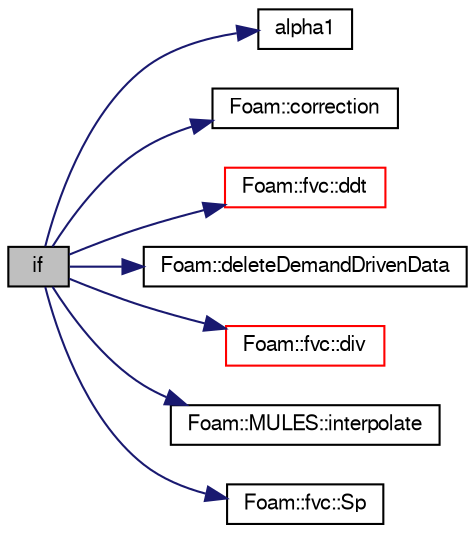 digraph "if"
{
  bgcolor="transparent";
  edge [fontname="FreeSans",fontsize="10",labelfontname="FreeSans",labelfontsize="10"];
  node [fontname="FreeSans",fontsize="10",shape=record];
  rankdir="LR";
  Node118 [label="if",height=0.2,width=0.4,color="black", fillcolor="grey75", style="filled", fontcolor="black"];
  Node118 -> Node119 [color="midnightblue",fontsize="10",style="solid",fontname="FreeSans"];
  Node119 [label="alpha1",height=0.2,width=0.4,color="black",URL="$a39119.html#aced3d8b3bb357ea9c4de0585cdc824ce"];
  Node118 -> Node120 [color="midnightblue",fontsize="10",style="solid",fontname="FreeSans"];
  Node120 [label="Foam::correction",height=0.2,width=0.4,color="black",URL="$a21124.html#aa5166e83cc970d681cdb0246482047e8",tooltip="Return the correction form of the given matrix. "];
  Node118 -> Node121 [color="midnightblue",fontsize="10",style="solid",fontname="FreeSans"];
  Node121 [label="Foam::fvc::ddt",height=0.2,width=0.4,color="red",URL="$a21134.html#a5dc871206ab86042756c8ccfdc5797ad"];
  Node118 -> Node350 [color="midnightblue",fontsize="10",style="solid",fontname="FreeSans"];
  Node350 [label="Foam::deleteDemandDrivenData",height=0.2,width=0.4,color="black",URL="$a21124.html#a676ff999562d389fd174d693e17d230a"];
  Node118 -> Node181 [color="midnightblue",fontsize="10",style="solid",fontname="FreeSans"];
  Node181 [label="Foam::fvc::div",height=0.2,width=0.4,color="red",URL="$a21134.html#a585533948ad80abfe589d920c641f251"];
  Node118 -> Node422 [color="midnightblue",fontsize="10",style="solid",fontname="FreeSans"];
  Node422 [label="Foam::MULES::interpolate",height=0.2,width=0.4,color="black",URL="$a21136.html#a4d62f21551985d814104861e7c1d9b4f"];
  Node118 -> Node421 [color="midnightblue",fontsize="10",style="solid",fontname="FreeSans"];
  Node421 [label="Foam::fvc::Sp",height=0.2,width=0.4,color="black",URL="$a21134.html#acb372005d973de14c63c97ba57a82d99"];
}
